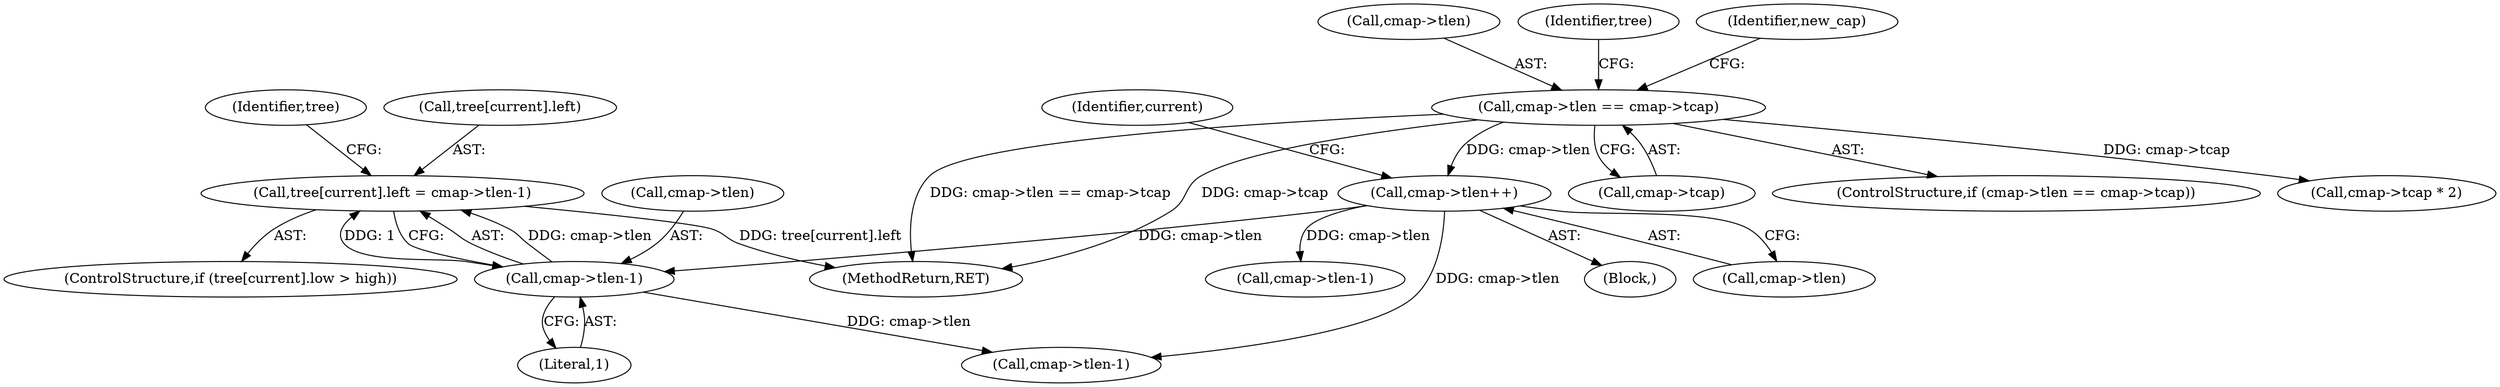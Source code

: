 digraph "0_ghostscript_71ceebcf56e682504da22c4035b39a2d451e8ffd@array" {
"1000690" [label="(Call,tree[current].left = cmap->tlen-1)"];
"1000696" [label="(Call,cmap->tlen-1)"];
"1000668" [label="(Call,cmap->tlen++)"];
"1000562" [label="(Call,cmap->tlen == cmap->tcap)"];
"1000562" [label="(Call,cmap->tlen == cmap->tcap)"];
"1000723" [label="(Identifier,tree)"];
"1000566" [label="(Call,cmap->tcap)"];
"1000690" [label="(Call,tree[current].left = cmap->tlen-1)"];
"1000561" [label="(ControlStructure,if (cmap->tlen == cmap->tcap))"];
"1000563" [label="(Call,cmap->tlen)"];
"1000577" [label="(Call,cmap->tcap * 2)"];
"1000697" [label="(Call,cmap->tlen)"];
"1000119" [label="(Block,)"];
"1000682" [label="(ControlStructure,if (tree[current].low > high))"];
"1000608" [label="(Identifier,tree)"];
"1000668" [label="(Call,cmap->tlen++)"];
"1000691" [label="(Call,tree[current].left)"];
"1000572" [label="(Identifier,new_cap)"];
"1000757" [label="(MethodReturn,RET)"];
"1000669" [label="(Call,cmap->tlen)"];
"1000674" [label="(Identifier,current)"];
"1000700" [label="(Literal,1)"];
"1000717" [label="(Call,cmap->tlen-1)"];
"1000724" [label="(Call,cmap->tlen-1)"];
"1000696" [label="(Call,cmap->tlen-1)"];
"1000690" -> "1000682"  [label="AST: "];
"1000690" -> "1000696"  [label="CFG: "];
"1000691" -> "1000690"  [label="AST: "];
"1000696" -> "1000690"  [label="AST: "];
"1000723" -> "1000690"  [label="CFG: "];
"1000690" -> "1000757"  [label="DDG: tree[current].left"];
"1000696" -> "1000690"  [label="DDG: cmap->tlen"];
"1000696" -> "1000690"  [label="DDG: 1"];
"1000696" -> "1000700"  [label="CFG: "];
"1000697" -> "1000696"  [label="AST: "];
"1000700" -> "1000696"  [label="AST: "];
"1000668" -> "1000696"  [label="DDG: cmap->tlen"];
"1000696" -> "1000724"  [label="DDG: cmap->tlen"];
"1000668" -> "1000119"  [label="AST: "];
"1000668" -> "1000669"  [label="CFG: "];
"1000669" -> "1000668"  [label="AST: "];
"1000674" -> "1000668"  [label="CFG: "];
"1000562" -> "1000668"  [label="DDG: cmap->tlen"];
"1000668" -> "1000717"  [label="DDG: cmap->tlen"];
"1000668" -> "1000724"  [label="DDG: cmap->tlen"];
"1000562" -> "1000561"  [label="AST: "];
"1000562" -> "1000566"  [label="CFG: "];
"1000563" -> "1000562"  [label="AST: "];
"1000566" -> "1000562"  [label="AST: "];
"1000572" -> "1000562"  [label="CFG: "];
"1000608" -> "1000562"  [label="CFG: "];
"1000562" -> "1000757"  [label="DDG: cmap->tlen == cmap->tcap"];
"1000562" -> "1000757"  [label="DDG: cmap->tcap"];
"1000562" -> "1000577"  [label="DDG: cmap->tcap"];
}
